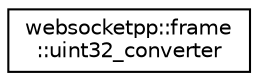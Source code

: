 digraph "Graphical Class Hierarchy"
{
  edge [fontname="Helvetica",fontsize="10",labelfontname="Helvetica",labelfontsize="10"];
  node [fontname="Helvetica",fontsize="10",shape=record];
  rankdir="LR";
  Node0 [label="websocketpp::frame\l::uint32_converter",height=0.2,width=0.4,color="black", fillcolor="white", style="filled",URL="$unionwebsocketpp_1_1frame_1_1uint32__converter.html",tooltip="Four byte conversion union. "];
}
